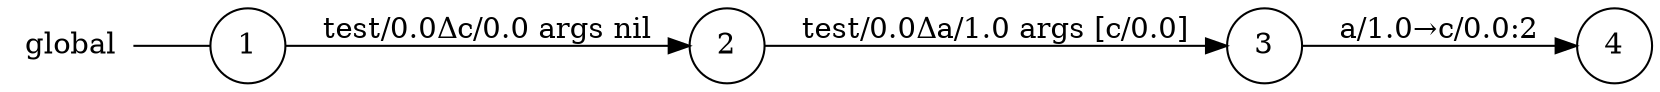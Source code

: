 digraph global {
	rankdir="LR";
	n_0 [label="global", shape="plaintext"];
	n_1 [id="1", shape=circle, label="1"];
	n_0 -> n_1 [arrowhead=none];
	n_2 [id="2", shape=circle, label="2"];
	n_3 [id="4", shape=circle, label="4"];
	n_4 [id="3", shape=circle, label="3"];

	n_1 -> n_2 [id="[$e|0]", label="test/0.0Δc/0.0 args nil"];
	n_4 -> n_3 [id="[$e|2]", label="a/1.0→c/0.0:2"];
	n_2 -> n_4 [id="[$e|1]", label="test/0.0Δa/1.0 args [c/0.0]"];
}

